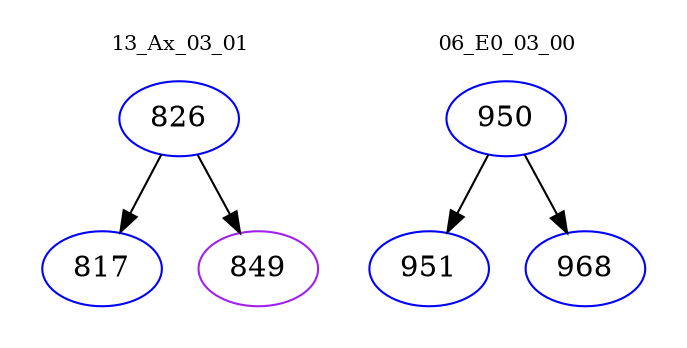 digraph{
subgraph cluster_0 {
color = white
label = "13_Ax_03_01";
fontsize=10;
T0_826 [label="826", color="blue"]
T0_826 -> T0_817 [color="black"]
T0_817 [label="817", color="blue"]
T0_826 -> T0_849 [color="black"]
T0_849 [label="849", color="purple"]
}
subgraph cluster_1 {
color = white
label = "06_E0_03_00";
fontsize=10;
T1_950 [label="950", color="blue"]
T1_950 -> T1_951 [color="black"]
T1_951 [label="951", color="blue"]
T1_950 -> T1_968 [color="black"]
T1_968 [label="968", color="blue"]
}
}
